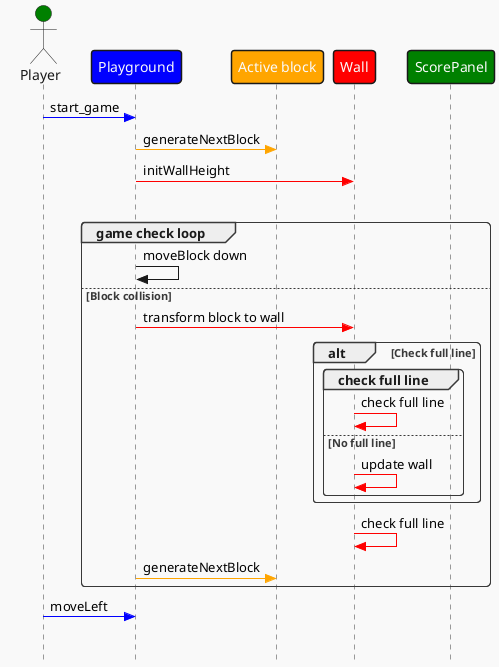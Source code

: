 @startuml start_game
!theme mars
skinparam Style strictuml

actor "Player" as Player #green
participant "Playground" as Playground #blue
participant "Active block" as Block #orange
participant "Wall" as Wall #red
participant "ScorePanel" as Panel #green

Player -[#blue]> Playground : start_game
Playground -[#orange]> Block : generateNextBlock
Playground -[#red]> Wall : initWallHeight

alt Check collision
group game check loop
    Playground -> Playground : moveBlock down
else Block collision
    Playground -[#red]> Wall : transform block to wall
    alt Check full line
    group check full line
        Wall -[#red]> Wall : check full line
    else No full line
        Wall -[#red]> Wall : update wall
    end
    end
    Wall -[#red]> Wall : check full line
    Playground -[#orange]> Block : generateNextBlock
end

Player -[#blue]> Playground : moveLeft
group 
@enduml
